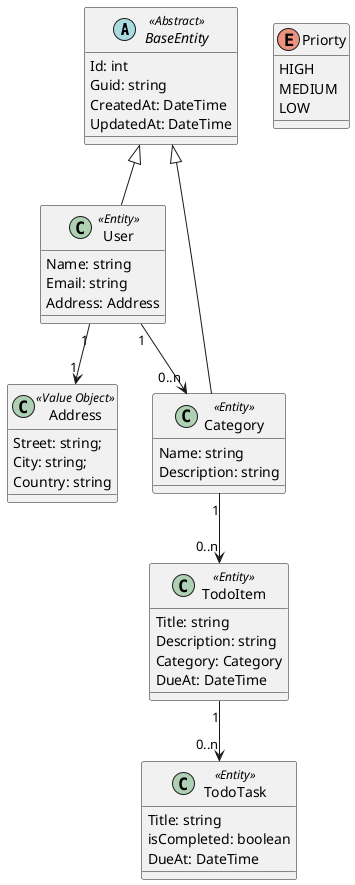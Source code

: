 @startuml


abstract class BaseEntity <<Abstract>> {
  Id: int
  Guid: string
  CreatedAt: DateTime
  UpdatedAt: DateTime
}


enum Priorty {
  HIGH
  MEDIUM
  LOW
}


class User <<Entity>> {
  Name: string
  Email: string
  Address: Address
}

class Address <<Value Object>> {

  Street: string;
  City: string;
  Country: string
}

class Category <<Entity>> {
  Name: string
  Description: string
}

class TodoItem <<Entity>> {
  Title: string
  Description: string
  Category: Category
  DueAt: DateTime
}

class TodoTask <<Entity>> {
  Title: string
  isCompleted: boolean
  DueAt: DateTime
}

BaseEntity <|-- User
BaseEntity <|-- Category

User "1" --> "1" Address
User "1" --> "0..n" Category
Category "1" --> "0..n" TodoItem
TodoItem "1" --> "0..n" TodoTask


@enduml